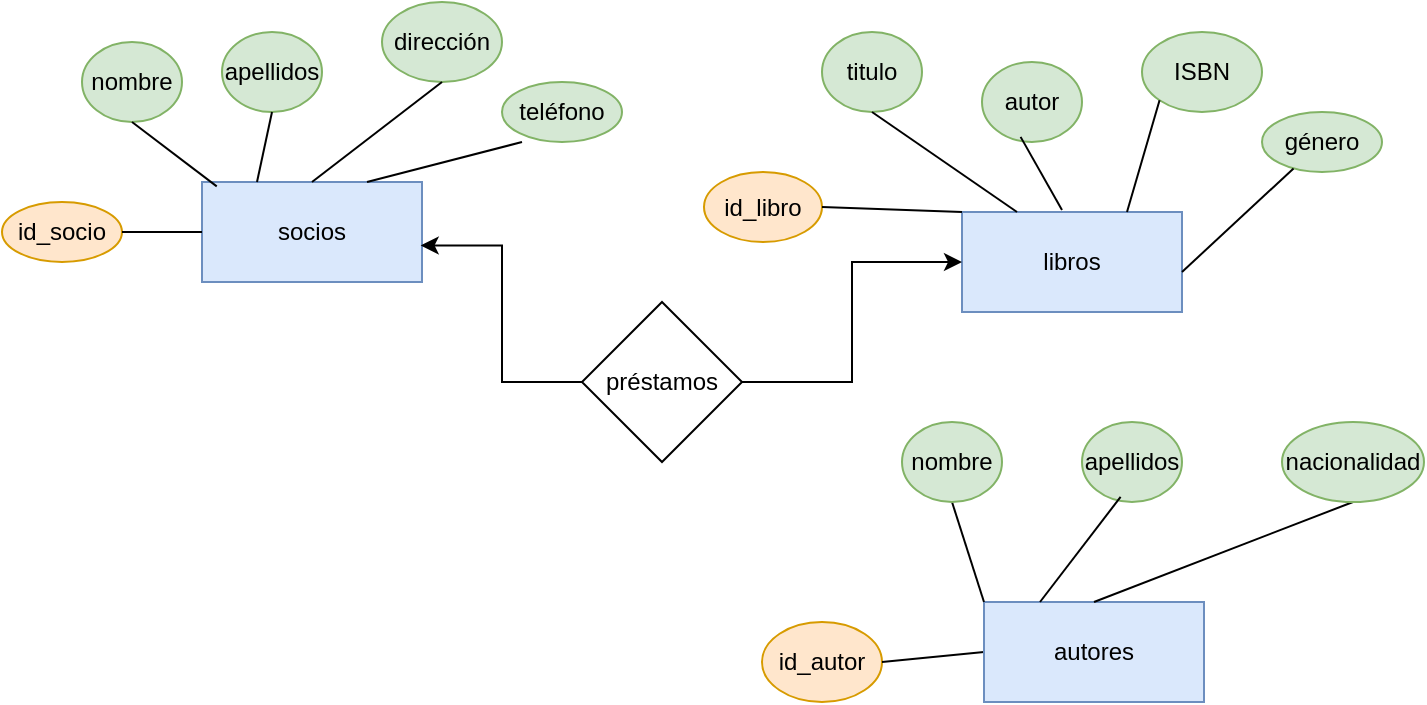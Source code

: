 <mxfile version="26.2.7">
  <diagram name="Página-1" id="aIbBZv8xXnTO-goJJS8v">
    <mxGraphModel dx="1055" dy="544" grid="1" gridSize="10" guides="1" tooltips="1" connect="1" arrows="1" fold="1" page="1" pageScale="1" pageWidth="827" pageHeight="1169" math="0" shadow="0">
      <root>
        <mxCell id="0" />
        <mxCell id="1" parent="0" />
        <mxCell id="xGct-tMNZXT1PtBBOcju-1" value="socios" style="rounded=0;whiteSpace=wrap;html=1;fillColor=#dae8fc;strokeColor=#6c8ebf;" vertex="1" parent="1">
          <mxGeometry x="110" y="110" width="110" height="50" as="geometry" />
        </mxCell>
        <mxCell id="xGct-tMNZXT1PtBBOcju-4" value="apellidos" style="ellipse;whiteSpace=wrap;html=1;fillColor=#d5e8d4;strokeColor=#82b366;" vertex="1" parent="1">
          <mxGeometry x="120" y="35" width="50" height="40" as="geometry" />
        </mxCell>
        <mxCell id="xGct-tMNZXT1PtBBOcju-6" value="dirección" style="ellipse;whiteSpace=wrap;html=1;fillColor=#d5e8d4;strokeColor=#82b366;" vertex="1" parent="1">
          <mxGeometry x="200" y="20" width="60" height="40" as="geometry" />
        </mxCell>
        <mxCell id="xGct-tMNZXT1PtBBOcju-7" value="teléfono" style="ellipse;whiteSpace=wrap;html=1;fillColor=#d5e8d4;strokeColor=#82b366;" vertex="1" parent="1">
          <mxGeometry x="260" y="60" width="60" height="30" as="geometry" />
        </mxCell>
        <mxCell id="xGct-tMNZXT1PtBBOcju-8" value="nombre" style="ellipse;whiteSpace=wrap;html=1;fillColor=#d5e8d4;strokeColor=#82b366;" vertex="1" parent="1">
          <mxGeometry x="50" y="40" width="50" height="40" as="geometry" />
        </mxCell>
        <mxCell id="xGct-tMNZXT1PtBBOcju-9" value="id_socio" style="ellipse;whiteSpace=wrap;html=1;fillColor=#ffe6cc;strokeColor=#d79b00;" vertex="1" parent="1">
          <mxGeometry x="10" y="120" width="60" height="30" as="geometry" />
        </mxCell>
        <mxCell id="xGct-tMNZXT1PtBBOcju-14" value="" style="endArrow=none;html=1;rounded=0;exitX=1;exitY=0.5;exitDx=0;exitDy=0;" edge="1" parent="1" source="xGct-tMNZXT1PtBBOcju-9" target="xGct-tMNZXT1PtBBOcju-1">
          <mxGeometry width="50" height="50" relative="1" as="geometry">
            <mxPoint x="60" y="140" as="sourcePoint" />
            <mxPoint x="110" y="90" as="targetPoint" />
          </mxGeometry>
        </mxCell>
        <mxCell id="xGct-tMNZXT1PtBBOcju-15" value="" style="endArrow=none;html=1;rounded=0;exitX=0.75;exitY=0;exitDx=0;exitDy=0;" edge="1" parent="1" source="xGct-tMNZXT1PtBBOcju-1">
          <mxGeometry width="50" height="50" relative="1" as="geometry">
            <mxPoint x="220" y="140" as="sourcePoint" />
            <mxPoint x="270" y="90" as="targetPoint" />
          </mxGeometry>
        </mxCell>
        <mxCell id="xGct-tMNZXT1PtBBOcju-17" value="" style="endArrow=none;html=1;rounded=0;exitX=0.5;exitY=0;exitDx=0;exitDy=0;entryX=0.5;entryY=1;entryDx=0;entryDy=0;" edge="1" parent="1" source="xGct-tMNZXT1PtBBOcju-1" target="xGct-tMNZXT1PtBBOcju-6">
          <mxGeometry width="50" height="50" relative="1" as="geometry">
            <mxPoint x="170" y="120" as="sourcePoint" />
            <mxPoint x="210" y="80" as="targetPoint" />
          </mxGeometry>
        </mxCell>
        <mxCell id="xGct-tMNZXT1PtBBOcju-18" value="" style="endArrow=none;html=1;rounded=0;exitX=0.25;exitY=0;exitDx=0;exitDy=0;entryX=0.5;entryY=1;entryDx=0;entryDy=0;" edge="1" parent="1" source="xGct-tMNZXT1PtBBOcju-1" target="xGct-tMNZXT1PtBBOcju-4">
          <mxGeometry width="50" height="50" relative="1" as="geometry">
            <mxPoint x="100" y="125" as="sourcePoint" />
            <mxPoint x="130" y="90" as="targetPoint" />
          </mxGeometry>
        </mxCell>
        <mxCell id="xGct-tMNZXT1PtBBOcju-19" value="" style="endArrow=none;html=1;rounded=0;entryX=0.5;entryY=1;entryDx=0;entryDy=0;exitX=0.067;exitY=0.044;exitDx=0;exitDy=0;exitPerimeter=0;" edge="1" parent="1" source="xGct-tMNZXT1PtBBOcju-1" target="xGct-tMNZXT1PtBBOcju-8">
          <mxGeometry width="50" height="50" relative="1" as="geometry">
            <mxPoint x="110" y="100" as="sourcePoint" />
            <mxPoint x="100" y="75" as="targetPoint" />
          </mxGeometry>
        </mxCell>
        <mxCell id="xGct-tMNZXT1PtBBOcju-22" value="libros" style="rounded=0;whiteSpace=wrap;html=1;fillColor=#dae8fc;strokeColor=#6c8ebf;" vertex="1" parent="1">
          <mxGeometry x="490" y="125" width="110" height="50" as="geometry" />
        </mxCell>
        <mxCell id="xGct-tMNZXT1PtBBOcju-23" value="id_libro" style="ellipse;whiteSpace=wrap;html=1;fillColor=#ffe6cc;strokeColor=#d79b00;" vertex="1" parent="1">
          <mxGeometry x="361" y="105" width="59" height="35" as="geometry" />
        </mxCell>
        <mxCell id="xGct-tMNZXT1PtBBOcju-24" value="titulo" style="ellipse;whiteSpace=wrap;html=1;fillColor=#d5e8d4;strokeColor=#82b366;" vertex="1" parent="1">
          <mxGeometry x="420" y="35" width="50" height="40" as="geometry" />
        </mxCell>
        <mxCell id="xGct-tMNZXT1PtBBOcju-25" value="autor" style="ellipse;whiteSpace=wrap;html=1;fillColor=#d5e8d4;strokeColor=#82b366;" vertex="1" parent="1">
          <mxGeometry x="500" y="50" width="50" height="40" as="geometry" />
        </mxCell>
        <mxCell id="xGct-tMNZXT1PtBBOcju-26" value="ISBN" style="ellipse;whiteSpace=wrap;html=1;fillColor=#d5e8d4;strokeColor=#82b366;" vertex="1" parent="1">
          <mxGeometry x="580" y="35" width="60" height="40" as="geometry" />
        </mxCell>
        <mxCell id="xGct-tMNZXT1PtBBOcju-27" value="género" style="ellipse;whiteSpace=wrap;html=1;fillColor=#d5e8d4;strokeColor=#82b366;" vertex="1" parent="1">
          <mxGeometry x="640" y="75" width="60" height="30" as="geometry" />
        </mxCell>
        <mxCell id="xGct-tMNZXT1PtBBOcju-28" value="" style="endArrow=none;html=1;rounded=0;" edge="1" parent="1" target="xGct-tMNZXT1PtBBOcju-27">
          <mxGeometry width="50" height="50" relative="1" as="geometry">
            <mxPoint x="600" y="155" as="sourcePoint" />
            <mxPoint x="650" y="105" as="targetPoint" />
          </mxGeometry>
        </mxCell>
        <mxCell id="xGct-tMNZXT1PtBBOcju-29" value="" style="endArrow=none;html=1;rounded=0;exitX=0.75;exitY=0;exitDx=0;exitDy=0;entryX=0;entryY=1;entryDx=0;entryDy=0;" edge="1" parent="1" source="xGct-tMNZXT1PtBBOcju-22" target="xGct-tMNZXT1PtBBOcju-26">
          <mxGeometry width="50" height="50" relative="1" as="geometry">
            <mxPoint x="545" y="125" as="sourcePoint" />
            <mxPoint x="610" y="75" as="targetPoint" />
          </mxGeometry>
        </mxCell>
        <mxCell id="xGct-tMNZXT1PtBBOcju-30" value="" style="endArrow=none;html=1;rounded=0;entryX=0.386;entryY=0.936;entryDx=0;entryDy=0;entryPerimeter=0;" edge="1" parent="1" target="xGct-tMNZXT1PtBBOcju-25">
          <mxGeometry width="50" height="50" relative="1" as="geometry">
            <mxPoint x="540" y="124" as="sourcePoint" />
            <mxPoint x="525" y="90" as="targetPoint" />
          </mxGeometry>
        </mxCell>
        <mxCell id="xGct-tMNZXT1PtBBOcju-31" value="" style="endArrow=none;html=1;rounded=0;entryX=0.5;entryY=1;entryDx=0;entryDy=0;exitX=0.25;exitY=0;exitDx=0;exitDy=0;" edge="1" parent="1" source="xGct-tMNZXT1PtBBOcju-22" target="xGct-tMNZXT1PtBBOcju-24">
          <mxGeometry width="50" height="50" relative="1" as="geometry">
            <mxPoint x="500" y="120" as="sourcePoint" />
            <mxPoint x="455" y="95" as="targetPoint" />
          </mxGeometry>
        </mxCell>
        <mxCell id="xGct-tMNZXT1PtBBOcju-32" value="" style="endArrow=none;html=1;rounded=0;exitX=1;exitY=0.5;exitDx=0;exitDy=0;entryX=0;entryY=0;entryDx=0;entryDy=0;" edge="1" parent="1" source="xGct-tMNZXT1PtBBOcju-23" target="xGct-tMNZXT1PtBBOcju-22">
          <mxGeometry width="50" height="50" relative="1" as="geometry">
            <mxPoint x="450" y="150" as="sourcePoint" />
            <mxPoint x="490" y="150" as="targetPoint" />
          </mxGeometry>
        </mxCell>
        <mxCell id="xGct-tMNZXT1PtBBOcju-36" value="id_autor" style="ellipse;whiteSpace=wrap;html=1;fillColor=#ffe6cc;strokeColor=#d79b00;" vertex="1" parent="1">
          <mxGeometry x="390" y="330" width="60" height="40" as="geometry" />
        </mxCell>
        <mxCell id="xGct-tMNZXT1PtBBOcju-37" value="" style="endArrow=none;html=1;rounded=0;exitX=1;exitY=0.5;exitDx=0;exitDy=0;" edge="1" source="xGct-tMNZXT1PtBBOcju-36" parent="1">
          <mxGeometry width="50" height="50" relative="1" as="geometry">
            <mxPoint x="461" y="345" as="sourcePoint" />
            <mxPoint x="501" y="345" as="targetPoint" />
          </mxGeometry>
        </mxCell>
        <mxCell id="xGct-tMNZXT1PtBBOcju-38" value="autores" style="rounded=0;whiteSpace=wrap;html=1;fillColor=#dae8fc;strokeColor=#6c8ebf;" vertex="1" parent="1">
          <mxGeometry x="501" y="320" width="110" height="50" as="geometry" />
        </mxCell>
        <mxCell id="xGct-tMNZXT1PtBBOcju-39" value="" style="endArrow=none;html=1;rounded=0;entryX=0.5;entryY=1;entryDx=0;entryDy=0;exitX=0;exitY=0;exitDx=0;exitDy=0;" edge="1" target="xGct-tMNZXT1PtBBOcju-40" parent="1" source="xGct-tMNZXT1PtBBOcju-38">
          <mxGeometry width="50" height="50" relative="1" as="geometry">
            <mxPoint x="500" y="310" as="sourcePoint" />
            <mxPoint x="466" y="290" as="targetPoint" />
          </mxGeometry>
        </mxCell>
        <mxCell id="xGct-tMNZXT1PtBBOcju-40" value="nombre" style="ellipse;whiteSpace=wrap;html=1;fillColor=#d5e8d4;strokeColor=#82b366;" vertex="1" parent="1">
          <mxGeometry x="460" y="230" width="50" height="40" as="geometry" />
        </mxCell>
        <mxCell id="xGct-tMNZXT1PtBBOcju-41" value="apellidos" style="ellipse;whiteSpace=wrap;html=1;fillColor=#d5e8d4;strokeColor=#82b366;" vertex="1" parent="1">
          <mxGeometry x="550" y="230" width="50" height="40" as="geometry" />
        </mxCell>
        <mxCell id="xGct-tMNZXT1PtBBOcju-42" value="" style="endArrow=none;html=1;rounded=0;exitX=0.25;exitY=0;exitDx=0;exitDy=0;entryX=0.386;entryY=0.936;entryDx=0;entryDy=0;entryPerimeter=0;" edge="1" target="xGct-tMNZXT1PtBBOcju-41" parent="1">
          <mxGeometry width="50" height="50" relative="1" as="geometry">
            <mxPoint x="529" y="320" as="sourcePoint" />
            <mxPoint x="536" y="285" as="targetPoint" />
          </mxGeometry>
        </mxCell>
        <mxCell id="xGct-tMNZXT1PtBBOcju-43" value="" style="endArrow=none;html=1;rounded=0;exitX=0.5;exitY=0;exitDx=0;exitDy=0;entryX=0.5;entryY=1;entryDx=0;entryDy=0;" edge="1" target="xGct-tMNZXT1PtBBOcju-44" parent="1">
          <mxGeometry width="50" height="50" relative="1" as="geometry">
            <mxPoint x="556" y="320" as="sourcePoint" />
            <mxPoint x="621" y="270" as="targetPoint" />
          </mxGeometry>
        </mxCell>
        <mxCell id="xGct-tMNZXT1PtBBOcju-44" value="nacionalidad" style="ellipse;whiteSpace=wrap;html=1;fillColor=#d5e8d4;strokeColor=#82b366;" vertex="1" parent="1">
          <mxGeometry x="650" y="230" width="71" height="40" as="geometry" />
        </mxCell>
        <mxCell id="xGct-tMNZXT1PtBBOcju-50" style="edgeStyle=orthogonalEdgeStyle;rounded=0;orthogonalLoop=1;jettySize=auto;html=1;entryX=0;entryY=0.5;entryDx=0;entryDy=0;" edge="1" parent="1" source="xGct-tMNZXT1PtBBOcju-47" target="xGct-tMNZXT1PtBBOcju-22">
          <mxGeometry relative="1" as="geometry" />
        </mxCell>
        <mxCell id="xGct-tMNZXT1PtBBOcju-47" value="préstamos" style="rhombus;whiteSpace=wrap;html=1;" vertex="1" parent="1">
          <mxGeometry x="300" y="170" width="80" height="80" as="geometry" />
        </mxCell>
        <mxCell id="xGct-tMNZXT1PtBBOcju-51" style="edgeStyle=orthogonalEdgeStyle;rounded=0;orthogonalLoop=1;jettySize=auto;html=1;entryX=0.994;entryY=0.634;entryDx=0;entryDy=0;entryPerimeter=0;" edge="1" parent="1" source="xGct-tMNZXT1PtBBOcju-47" target="xGct-tMNZXT1PtBBOcju-1">
          <mxGeometry relative="1" as="geometry" />
        </mxCell>
      </root>
    </mxGraphModel>
  </diagram>
</mxfile>
